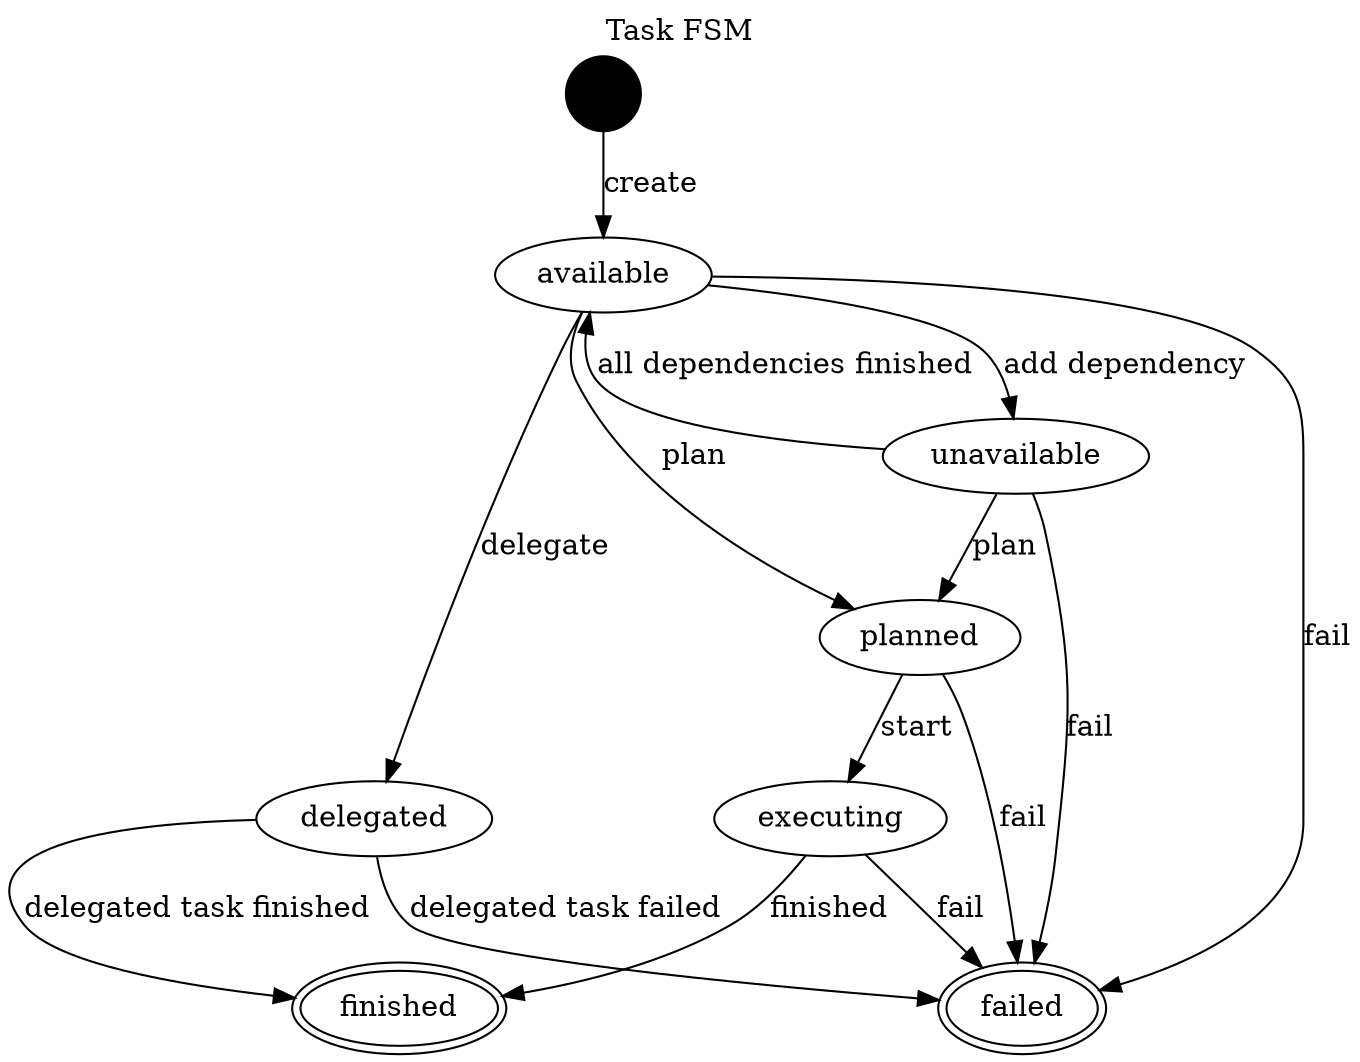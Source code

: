 digraph finite_state_machine {
    node [label=""];

    labelloc="t";
    label="Task FSM";

    start           [shape="circle", style="filled", fillcolor="black"];
    available       [label="available"];
    unavailable     [label="unavailable"];
    planned         [label="planned"];
    delegated       [label="delegated"];
    executing       [label="executing"];
    finished        [label="finished", peripheries=2];
    failed          [label="failed",peripheries=2];

    start -> available[label="create"];

    available -> unavailable [label="add dependency"];
    available -> failed      [label="fail"];
    available -> delegated   [label="delegate"];
    available -> planned     [label="plan"];

    planned -> failed        [label="fail"];
    planned -> executing   [label="start"];

    executing -> finished    [label="finished"];
    executing -> failed      [label="fail"];

    delegated -> finished    [label="delegated task finished"];
    delegated -> failed      [label="delegated task failed"];

    unavailable -> available [label="all dependencies finished"];
    unavailable -> failed    [label="fail"];
    unavailable -> planned   [label="plan"];

}
